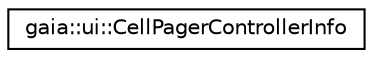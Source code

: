 digraph G
{
  edge [fontname="Helvetica",fontsize="10",labelfontname="Helvetica",labelfontsize="10"];
  node [fontname="Helvetica",fontsize="10",shape=record];
  rankdir=LR;
  Node1 [label="gaia::ui::CellPagerControllerInfo",height=0.2,width=0.4,color="black", fillcolor="white", style="filled",URL="$dd/d0d/classgaia_1_1ui_1_1_cell_pager_controller_info.html"];
}
